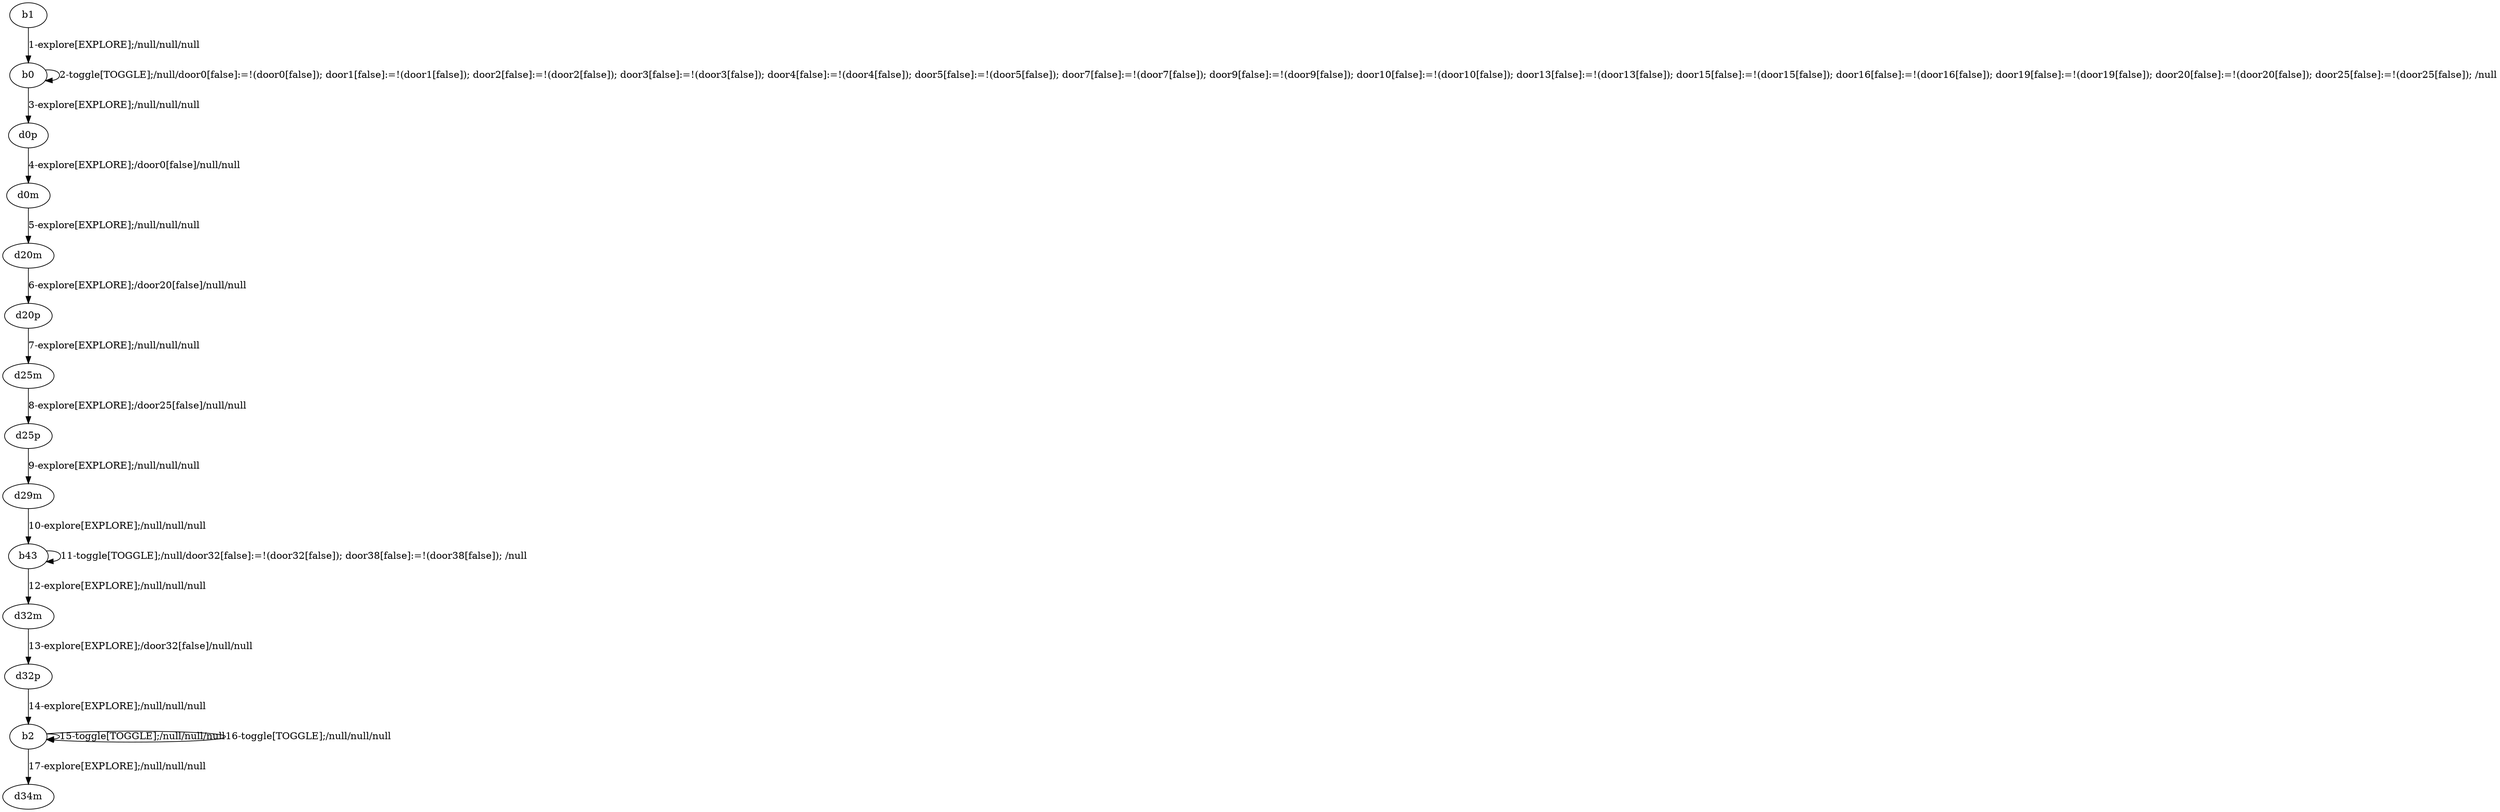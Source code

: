 # Total number of goals covered by this test: 3
# d32p --> b2
# b2 --> d34m
# b2 --> b2

digraph g {
"b1" -> "b0" [label = "1-explore[EXPLORE];/null/null/null"];
"b0" -> "b0" [label = "2-toggle[TOGGLE];/null/door0[false]:=!(door0[false]); door1[false]:=!(door1[false]); door2[false]:=!(door2[false]); door3[false]:=!(door3[false]); door4[false]:=!(door4[false]); door5[false]:=!(door5[false]); door7[false]:=!(door7[false]); door9[false]:=!(door9[false]); door10[false]:=!(door10[false]); door13[false]:=!(door13[false]); door15[false]:=!(door15[false]); door16[false]:=!(door16[false]); door19[false]:=!(door19[false]); door20[false]:=!(door20[false]); door25[false]:=!(door25[false]); /null"];
"b0" -> "d0p" [label = "3-explore[EXPLORE];/null/null/null"];
"d0p" -> "d0m" [label = "4-explore[EXPLORE];/door0[false]/null/null"];
"d0m" -> "d20m" [label = "5-explore[EXPLORE];/null/null/null"];
"d20m" -> "d20p" [label = "6-explore[EXPLORE];/door20[false]/null/null"];
"d20p" -> "d25m" [label = "7-explore[EXPLORE];/null/null/null"];
"d25m" -> "d25p" [label = "8-explore[EXPLORE];/door25[false]/null/null"];
"d25p" -> "d29m" [label = "9-explore[EXPLORE];/null/null/null"];
"d29m" -> "b43" [label = "10-explore[EXPLORE];/null/null/null"];
"b43" -> "b43" [label = "11-toggle[TOGGLE];/null/door32[false]:=!(door32[false]); door38[false]:=!(door38[false]); /null"];
"b43" -> "d32m" [label = "12-explore[EXPLORE];/null/null/null"];
"d32m" -> "d32p" [label = "13-explore[EXPLORE];/door32[false]/null/null"];
"d32p" -> "b2" [label = "14-explore[EXPLORE];/null/null/null"];
"b2" -> "b2" [label = "15-toggle[TOGGLE];/null/null/null"];
"b2" -> "b2" [label = "16-toggle[TOGGLE];/null/null/null"];
"b2" -> "d34m" [label = "17-explore[EXPLORE];/null/null/null"];
}